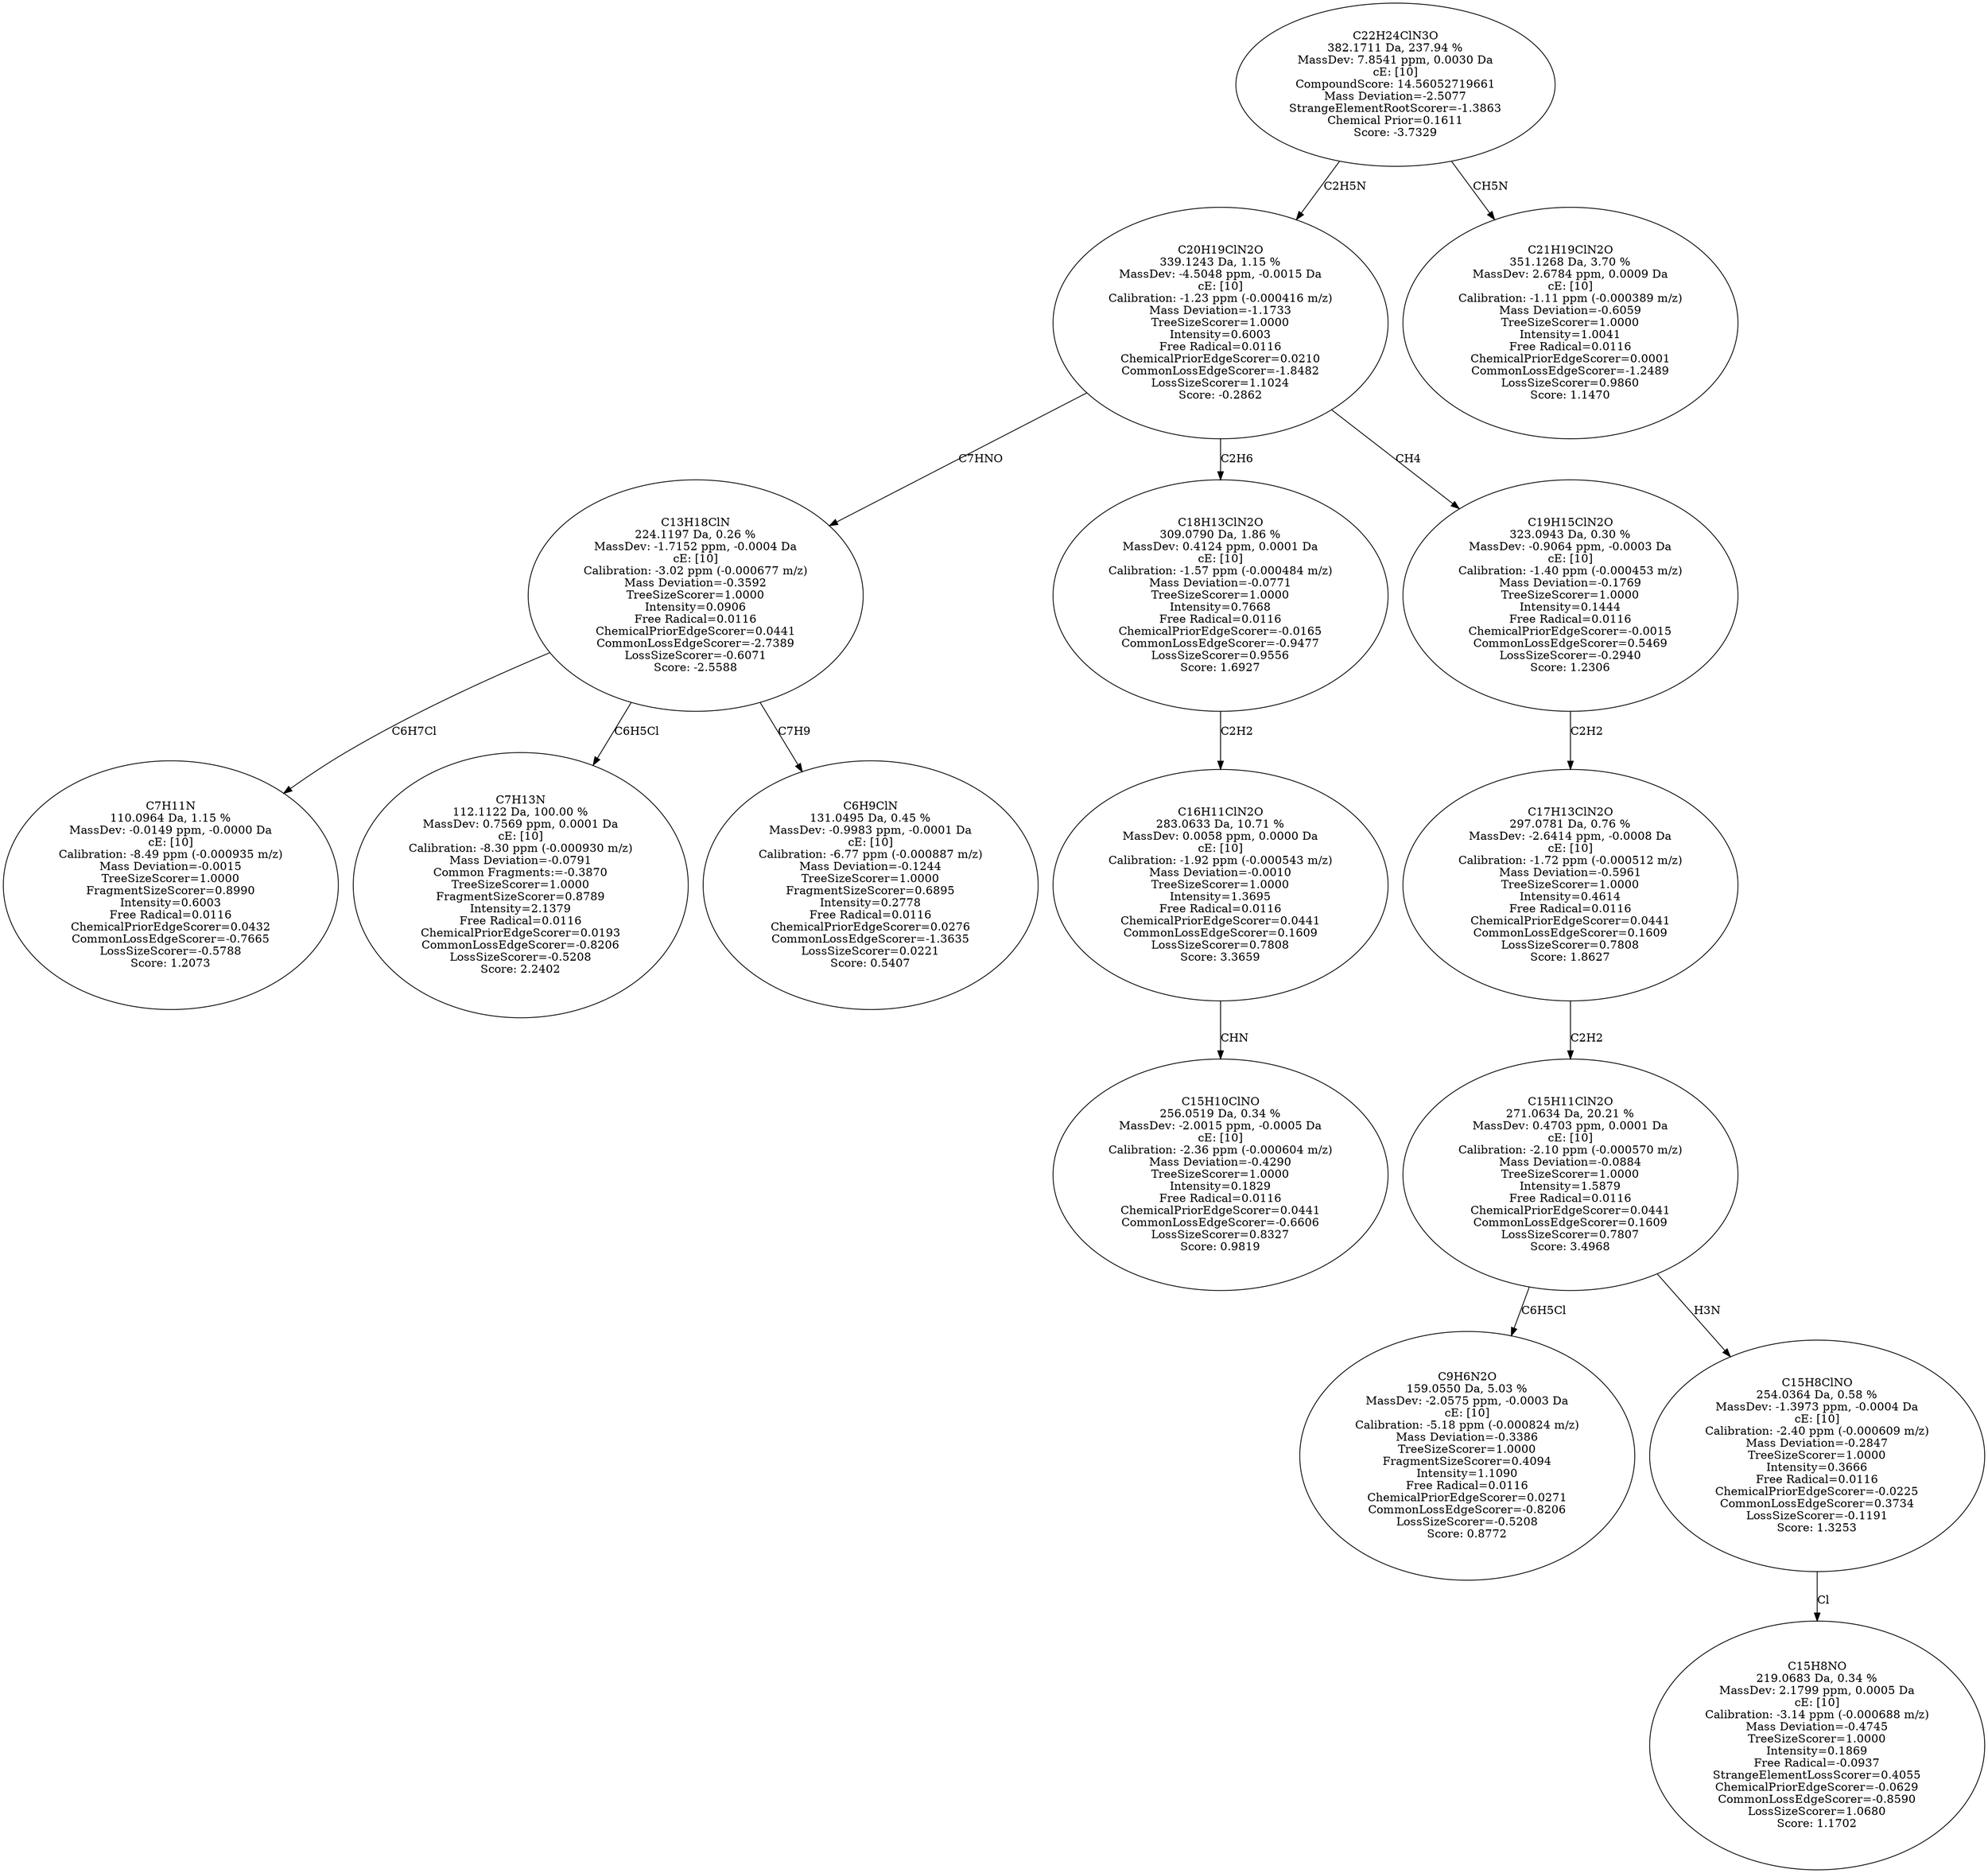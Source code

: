 strict digraph {
v1 [label="C7H11N\n110.0964 Da, 1.15 %\nMassDev: -0.0149 ppm, -0.0000 Da\ncE: [10]\nCalibration: -8.49 ppm (-0.000935 m/z)\nMass Deviation=-0.0015\nTreeSizeScorer=1.0000\nFragmentSizeScorer=0.8990\nIntensity=0.6003\nFree Radical=0.0116\nChemicalPriorEdgeScorer=0.0432\nCommonLossEdgeScorer=-0.7665\nLossSizeScorer=-0.5788\nScore: 1.2073"];
v2 [label="C7H13N\n112.1122 Da, 100.00 %\nMassDev: 0.7569 ppm, 0.0001 Da\ncE: [10]\nCalibration: -8.30 ppm (-0.000930 m/z)\nMass Deviation=-0.0791\nCommon Fragments:=-0.3870\nTreeSizeScorer=1.0000\nFragmentSizeScorer=0.8789\nIntensity=2.1379\nFree Radical=0.0116\nChemicalPriorEdgeScorer=0.0193\nCommonLossEdgeScorer=-0.8206\nLossSizeScorer=-0.5208\nScore: 2.2402"];
v3 [label="C6H9ClN\n131.0495 Da, 0.45 %\nMassDev: -0.9983 ppm, -0.0001 Da\ncE: [10]\nCalibration: -6.77 ppm (-0.000887 m/z)\nMass Deviation=-0.1244\nTreeSizeScorer=1.0000\nFragmentSizeScorer=0.6895\nIntensity=0.2778\nFree Radical=0.0116\nChemicalPriorEdgeScorer=0.0276\nCommonLossEdgeScorer=-1.3635\nLossSizeScorer=0.0221\nScore: 0.5407"];
v4 [label="C13H18ClN\n224.1197 Da, 0.26 %\nMassDev: -1.7152 ppm, -0.0004 Da\ncE: [10]\nCalibration: -3.02 ppm (-0.000677 m/z)\nMass Deviation=-0.3592\nTreeSizeScorer=1.0000\nIntensity=0.0906\nFree Radical=0.0116\nChemicalPriorEdgeScorer=0.0441\nCommonLossEdgeScorer=-2.7389\nLossSizeScorer=-0.6071\nScore: -2.5588"];
v5 [label="C15H10ClNO\n256.0519 Da, 0.34 %\nMassDev: -2.0015 ppm, -0.0005 Da\ncE: [10]\nCalibration: -2.36 ppm (-0.000604 m/z)\nMass Deviation=-0.4290\nTreeSizeScorer=1.0000\nIntensity=0.1829\nFree Radical=0.0116\nChemicalPriorEdgeScorer=0.0441\nCommonLossEdgeScorer=-0.6606\nLossSizeScorer=0.8327\nScore: 0.9819"];
v6 [label="C16H11ClN2O\n283.0633 Da, 10.71 %\nMassDev: 0.0058 ppm, 0.0000 Da\ncE: [10]\nCalibration: -1.92 ppm (-0.000543 m/z)\nMass Deviation=-0.0010\nTreeSizeScorer=1.0000\nIntensity=1.3695\nFree Radical=0.0116\nChemicalPriorEdgeScorer=0.0441\nCommonLossEdgeScorer=0.1609\nLossSizeScorer=0.7808\nScore: 3.3659"];
v7 [label="C18H13ClN2O\n309.0790 Da, 1.86 %\nMassDev: 0.4124 ppm, 0.0001 Da\ncE: [10]\nCalibration: -1.57 ppm (-0.000484 m/z)\nMass Deviation=-0.0771\nTreeSizeScorer=1.0000\nIntensity=0.7668\nFree Radical=0.0116\nChemicalPriorEdgeScorer=-0.0165\nCommonLossEdgeScorer=-0.9477\nLossSizeScorer=0.9556\nScore: 1.6927"];
v8 [label="C9H6N2O\n159.0550 Da, 5.03 %\nMassDev: -2.0575 ppm, -0.0003 Da\ncE: [10]\nCalibration: -5.18 ppm (-0.000824 m/z)\nMass Deviation=-0.3386\nTreeSizeScorer=1.0000\nFragmentSizeScorer=0.4094\nIntensity=1.1090\nFree Radical=0.0116\nChemicalPriorEdgeScorer=0.0271\nCommonLossEdgeScorer=-0.8206\nLossSizeScorer=-0.5208\nScore: 0.8772"];
v9 [label="C15H8NO\n219.0683 Da, 0.34 %\nMassDev: 2.1799 ppm, 0.0005 Da\ncE: [10]\nCalibration: -3.14 ppm (-0.000688 m/z)\nMass Deviation=-0.4745\nTreeSizeScorer=1.0000\nIntensity=0.1869\nFree Radical=-0.0937\nStrangeElementLossScorer=0.4055\nChemicalPriorEdgeScorer=-0.0629\nCommonLossEdgeScorer=-0.8590\nLossSizeScorer=1.0680\nScore: 1.1702"];
v10 [label="C15H8ClNO\n254.0364 Da, 0.58 %\nMassDev: -1.3973 ppm, -0.0004 Da\ncE: [10]\nCalibration: -2.40 ppm (-0.000609 m/z)\nMass Deviation=-0.2847\nTreeSizeScorer=1.0000\nIntensity=0.3666\nFree Radical=0.0116\nChemicalPriorEdgeScorer=-0.0225\nCommonLossEdgeScorer=0.3734\nLossSizeScorer=-0.1191\nScore: 1.3253"];
v11 [label="C15H11ClN2O\n271.0634 Da, 20.21 %\nMassDev: 0.4703 ppm, 0.0001 Da\ncE: [10]\nCalibration: -2.10 ppm (-0.000570 m/z)\nMass Deviation=-0.0884\nTreeSizeScorer=1.0000\nIntensity=1.5879\nFree Radical=0.0116\nChemicalPriorEdgeScorer=0.0441\nCommonLossEdgeScorer=0.1609\nLossSizeScorer=0.7807\nScore: 3.4968"];
v12 [label="C17H13ClN2O\n297.0781 Da, 0.76 %\nMassDev: -2.6414 ppm, -0.0008 Da\ncE: [10]\nCalibration: -1.72 ppm (-0.000512 m/z)\nMass Deviation=-0.5961\nTreeSizeScorer=1.0000\nIntensity=0.4614\nFree Radical=0.0116\nChemicalPriorEdgeScorer=0.0441\nCommonLossEdgeScorer=0.1609\nLossSizeScorer=0.7808\nScore: 1.8627"];
v13 [label="C19H15ClN2O\n323.0943 Da, 0.30 %\nMassDev: -0.9064 ppm, -0.0003 Da\ncE: [10]\nCalibration: -1.40 ppm (-0.000453 m/z)\nMass Deviation=-0.1769\nTreeSizeScorer=1.0000\nIntensity=0.1444\nFree Radical=0.0116\nChemicalPriorEdgeScorer=-0.0015\nCommonLossEdgeScorer=0.5469\nLossSizeScorer=-0.2940\nScore: 1.2306"];
v14 [label="C20H19ClN2O\n339.1243 Da, 1.15 %\nMassDev: -4.5048 ppm, -0.0015 Da\ncE: [10]\nCalibration: -1.23 ppm (-0.000416 m/z)\nMass Deviation=-1.1733\nTreeSizeScorer=1.0000\nIntensity=0.6003\nFree Radical=0.0116\nChemicalPriorEdgeScorer=0.0210\nCommonLossEdgeScorer=-1.8482\nLossSizeScorer=1.1024\nScore: -0.2862"];
v15 [label="C21H19ClN2O\n351.1268 Da, 3.70 %\nMassDev: 2.6784 ppm, 0.0009 Da\ncE: [10]\nCalibration: -1.11 ppm (-0.000389 m/z)\nMass Deviation=-0.6059\nTreeSizeScorer=1.0000\nIntensity=1.0041\nFree Radical=0.0116\nChemicalPriorEdgeScorer=0.0001\nCommonLossEdgeScorer=-1.2489\nLossSizeScorer=0.9860\nScore: 1.1470"];
v16 [label="C22H24ClN3O\n382.1711 Da, 237.94 %\nMassDev: 7.8541 ppm, 0.0030 Da\ncE: [10]\nCompoundScore: 14.56052719661\nMass Deviation=-2.5077\nStrangeElementRootScorer=-1.3863\nChemical Prior=0.1611\nScore: -3.7329"];
v4 -> v1 [label="C6H7Cl"];
v4 -> v2 [label="C6H5Cl"];
v4 -> v3 [label="C7H9"];
v14 -> v4 [label="C7HNO"];
v6 -> v5 [label="CHN"];
v7 -> v6 [label="C2H2"];
v14 -> v7 [label="C2H6"];
v11 -> v8 [label="C6H5Cl"];
v10 -> v9 [label="Cl"];
v11 -> v10 [label="H3N"];
v12 -> v11 [label="C2H2"];
v13 -> v12 [label="C2H2"];
v14 -> v13 [label="CH4"];
v16 -> v14 [label="C2H5N"];
v16 -> v15 [label="CH5N"];
}